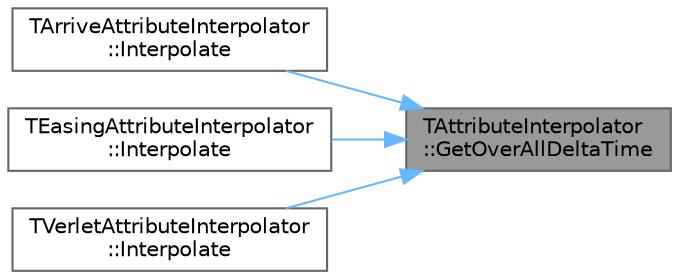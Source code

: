 digraph "TAttributeInterpolator::GetOverAllDeltaTime"
{
 // INTERACTIVE_SVG=YES
 // LATEX_PDF_SIZE
  bgcolor="transparent";
  edge [fontname=Helvetica,fontsize=10,labelfontname=Helvetica,labelfontsize=10];
  node [fontname=Helvetica,fontsize=10,shape=box,height=0.2,width=0.4];
  rankdir="RL";
  Node1 [id="Node000001",label="TAttributeInterpolator\l::GetOverAllDeltaTime",height=0.2,width=0.4,color="gray40", fillcolor="grey60", style="filled", fontcolor="black",tooltip="Returns the delta time between the start of the animation and now."];
  Node1 -> Node2 [id="edge1_Node000001_Node000002",dir="back",color="steelblue1",style="solid",tooltip=" "];
  Node2 [id="Node000002",label="TArriveAttributeInterpolator\l::Interpolate",height=0.2,width=0.4,color="grey40", fillcolor="white", style="filled",URL="$d3/d83/classTArriveAttributeInterpolator.html#a360648a7915e091fe86aa72cba804bc7",tooltip=" "];
  Node1 -> Node3 [id="edge2_Node000001_Node000003",dir="back",color="steelblue1",style="solid",tooltip=" "];
  Node3 [id="Node000003",label="TEasingAttributeInterpolator\l::Interpolate",height=0.2,width=0.4,color="grey40", fillcolor="white", style="filled",URL="$df/dbc/classTEasingAttributeInterpolator.html#a9fef1596922b6444d364940a6fceab40",tooltip=" "];
  Node1 -> Node4 [id="edge3_Node000001_Node000004",dir="back",color="steelblue1",style="solid",tooltip=" "];
  Node4 [id="Node000004",label="TVerletAttributeInterpolator\l::Interpolate",height=0.2,width=0.4,color="grey40", fillcolor="white", style="filled",URL="$d8/d0e/classTVerletAttributeInterpolator.html#a3e31960f80990f1613cac222785ef4b3",tooltip=" "];
}
